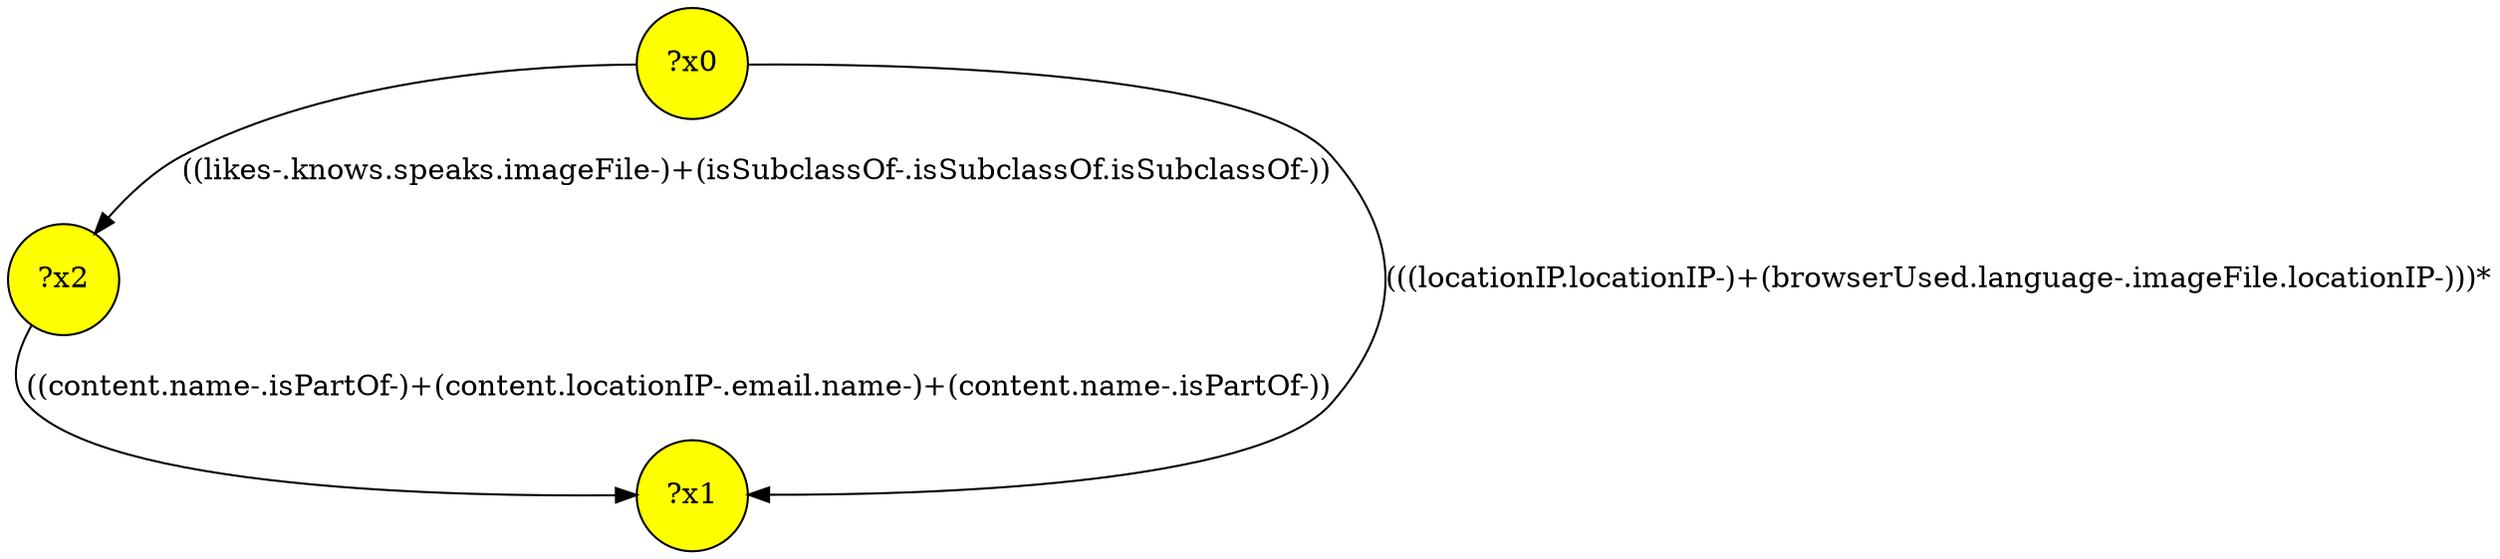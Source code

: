 digraph g {
	x2 [fillcolor="yellow", style="filled," shape=circle, label="?x2"];
	x1 [fillcolor="yellow", style="filled," shape=circle, label="?x1"];
	x0 [fillcolor="yellow", style="filled," shape=circle, label="?x0"];
	x0 -> x1 [label="(((locationIP.locationIP-)+(browserUsed.language-.imageFile.locationIP-)))*"];
	x0 -> x2 [label="((likes-.knows.speaks.imageFile-)+(isSubclassOf-.isSubclassOf.isSubclassOf-))"];
	x2 -> x1 [label="((content.name-.isPartOf-)+(content.locationIP-.email.name-)+(content.name-.isPartOf-))"];
}
